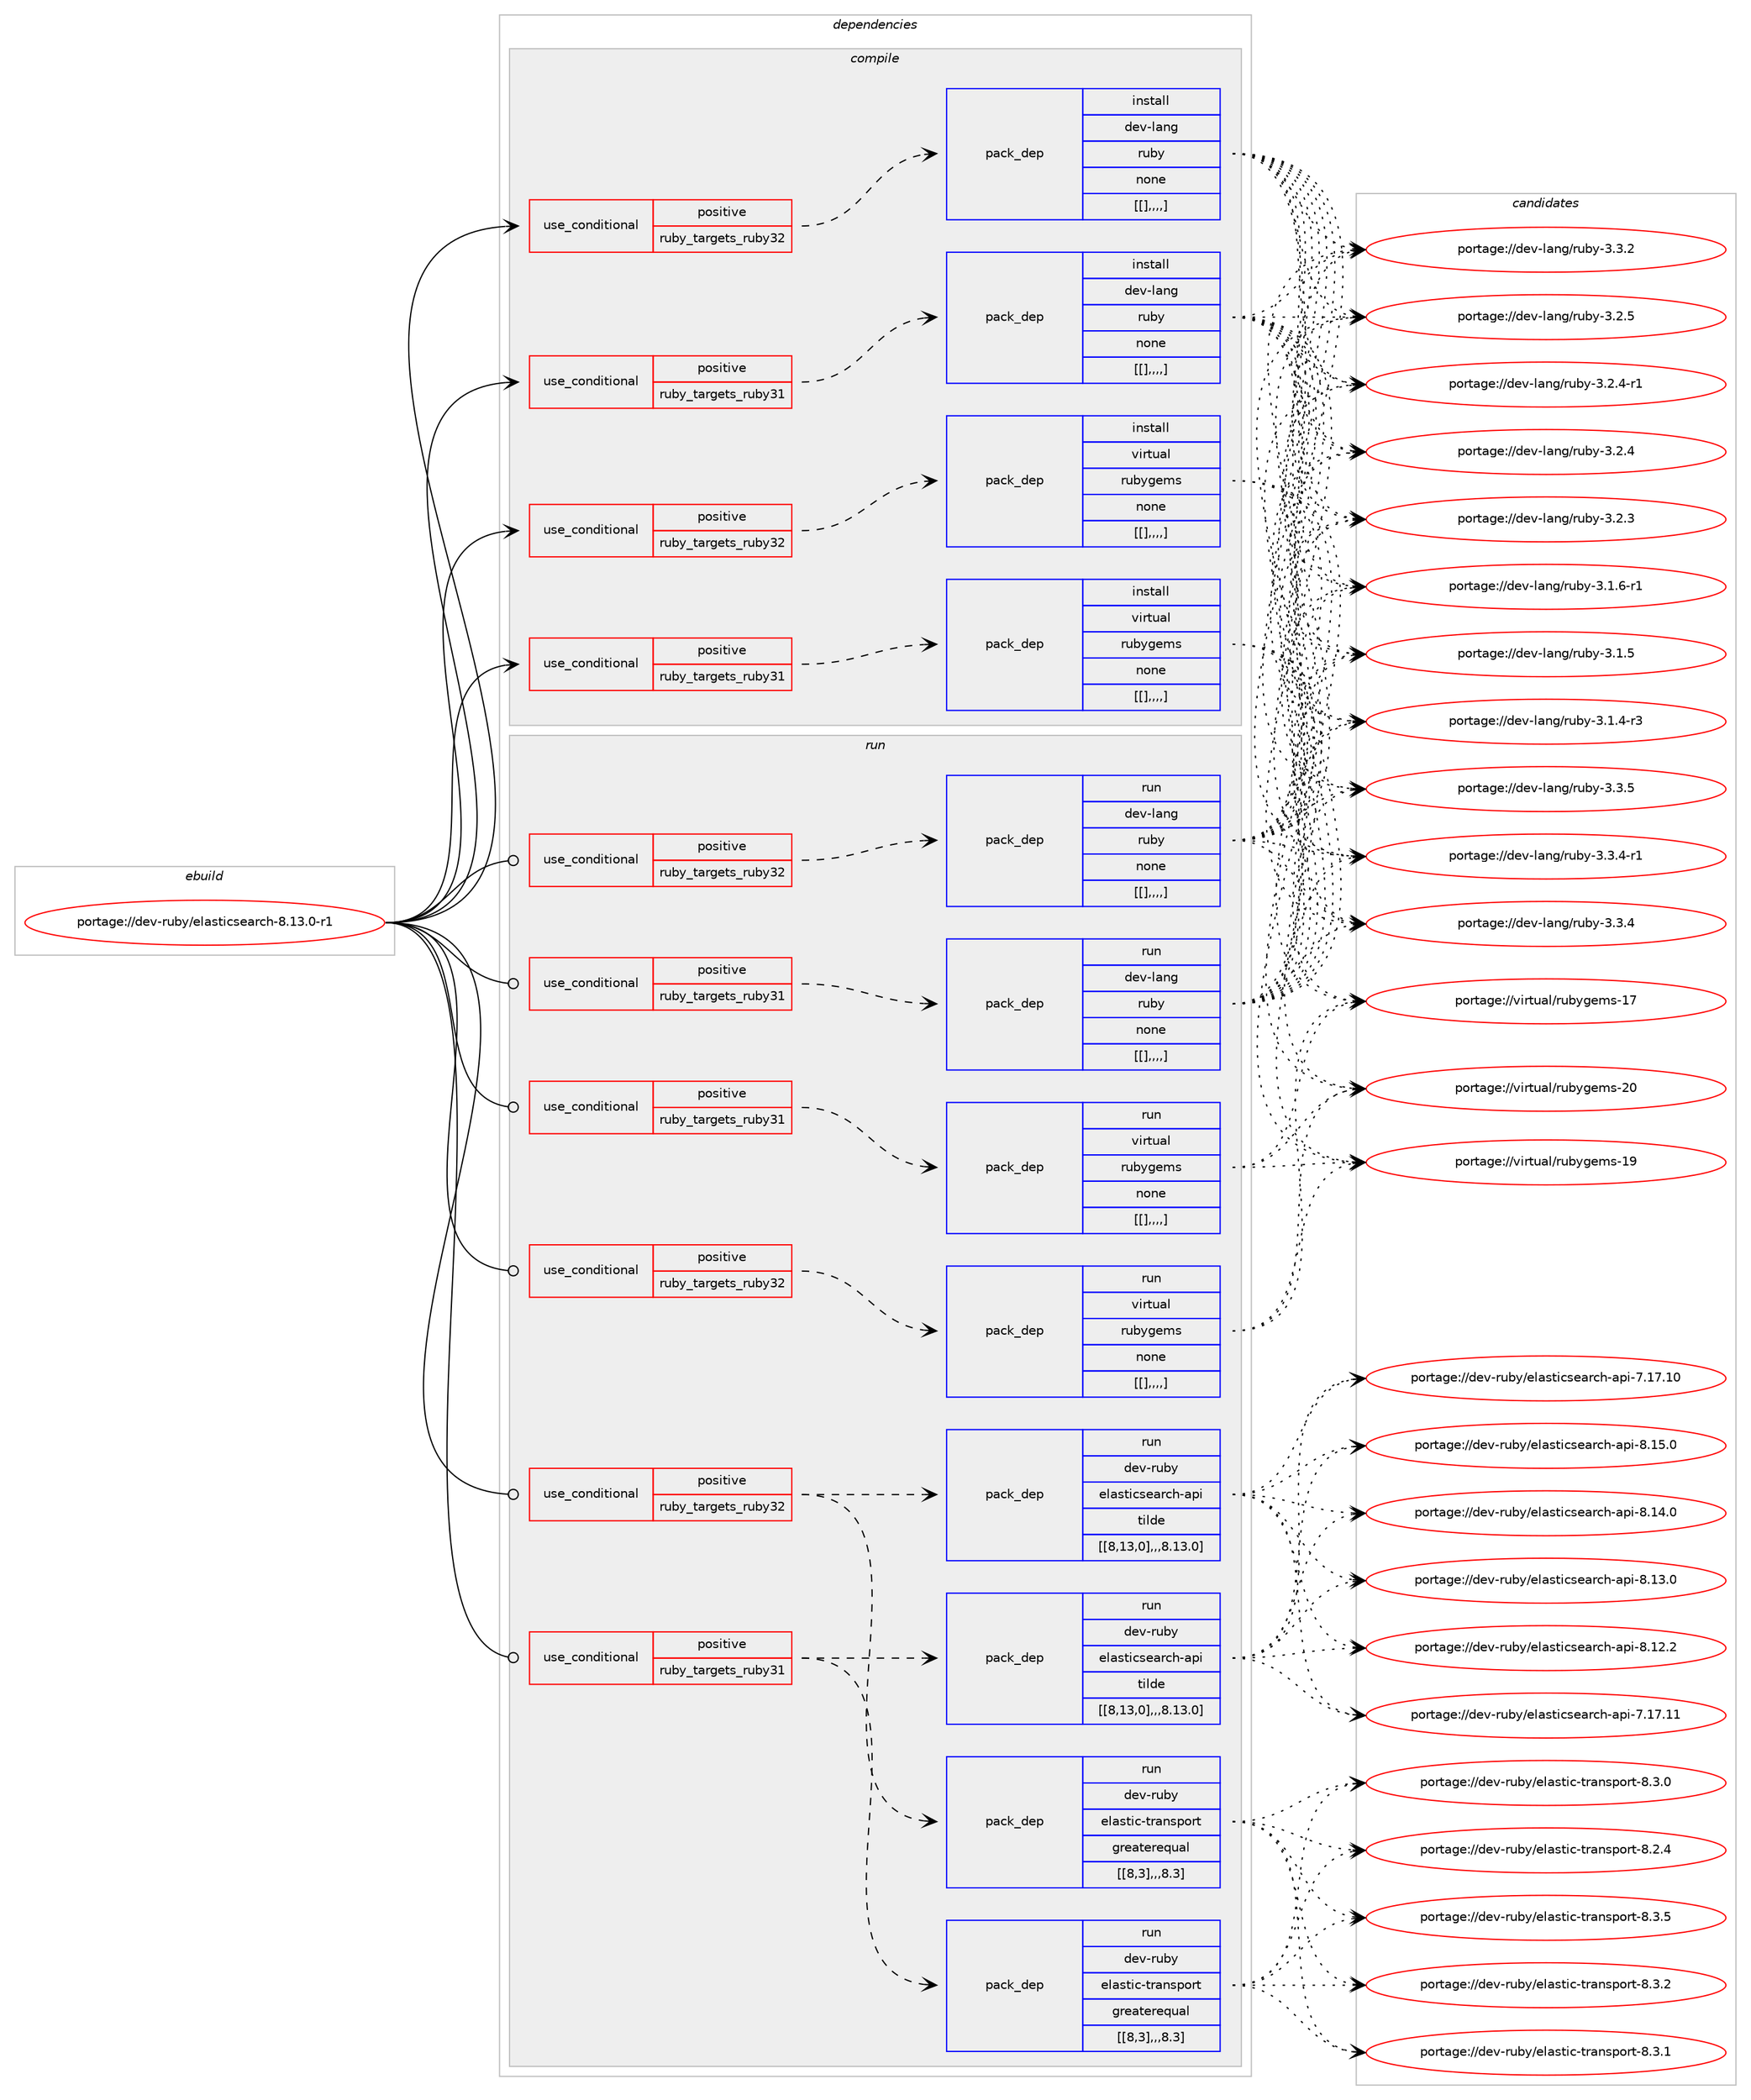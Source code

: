 digraph prolog {

# *************
# Graph options
# *************

newrank=true;
concentrate=true;
compound=true;
graph [rankdir=LR,fontname=Helvetica,fontsize=10,ranksep=1.5];#, ranksep=2.5, nodesep=0.2];
edge  [arrowhead=vee];
node  [fontname=Helvetica,fontsize=10];

# **********
# The ebuild
# **********

subgraph cluster_leftcol {
color=gray;
label=<<i>ebuild</i>>;
id [label="portage://dev-ruby/elasticsearch-8.13.0-r1", color=red, width=4, href="../dev-ruby/elasticsearch-8.13.0-r1.svg"];
}

# ****************
# The dependencies
# ****************

subgraph cluster_midcol {
color=gray;
label=<<i>dependencies</i>>;
subgraph cluster_compile {
fillcolor="#eeeeee";
style=filled;
label=<<i>compile</i>>;
subgraph cond48143 {
dependency184499 [label=<<TABLE BORDER="0" CELLBORDER="1" CELLSPACING="0" CELLPADDING="4"><TR><TD ROWSPAN="3" CELLPADDING="10">use_conditional</TD></TR><TR><TD>positive</TD></TR><TR><TD>ruby_targets_ruby31</TD></TR></TABLE>>, shape=none, color=red];
subgraph pack135054 {
dependency184500 [label=<<TABLE BORDER="0" CELLBORDER="1" CELLSPACING="0" CELLPADDING="4" WIDTH="220"><TR><TD ROWSPAN="6" CELLPADDING="30">pack_dep</TD></TR><TR><TD WIDTH="110">install</TD></TR><TR><TD>dev-lang</TD></TR><TR><TD>ruby</TD></TR><TR><TD>none</TD></TR><TR><TD>[[],,,,]</TD></TR></TABLE>>, shape=none, color=blue];
}
dependency184499:e -> dependency184500:w [weight=20,style="dashed",arrowhead="vee"];
}
id:e -> dependency184499:w [weight=20,style="solid",arrowhead="vee"];
subgraph cond48144 {
dependency184501 [label=<<TABLE BORDER="0" CELLBORDER="1" CELLSPACING="0" CELLPADDING="4"><TR><TD ROWSPAN="3" CELLPADDING="10">use_conditional</TD></TR><TR><TD>positive</TD></TR><TR><TD>ruby_targets_ruby31</TD></TR></TABLE>>, shape=none, color=red];
subgraph pack135055 {
dependency184502 [label=<<TABLE BORDER="0" CELLBORDER="1" CELLSPACING="0" CELLPADDING="4" WIDTH="220"><TR><TD ROWSPAN="6" CELLPADDING="30">pack_dep</TD></TR><TR><TD WIDTH="110">install</TD></TR><TR><TD>virtual</TD></TR><TR><TD>rubygems</TD></TR><TR><TD>none</TD></TR><TR><TD>[[],,,,]</TD></TR></TABLE>>, shape=none, color=blue];
}
dependency184501:e -> dependency184502:w [weight=20,style="dashed",arrowhead="vee"];
}
id:e -> dependency184501:w [weight=20,style="solid",arrowhead="vee"];
subgraph cond48145 {
dependency184503 [label=<<TABLE BORDER="0" CELLBORDER="1" CELLSPACING="0" CELLPADDING="4"><TR><TD ROWSPAN="3" CELLPADDING="10">use_conditional</TD></TR><TR><TD>positive</TD></TR><TR><TD>ruby_targets_ruby32</TD></TR></TABLE>>, shape=none, color=red];
subgraph pack135056 {
dependency184504 [label=<<TABLE BORDER="0" CELLBORDER="1" CELLSPACING="0" CELLPADDING="4" WIDTH="220"><TR><TD ROWSPAN="6" CELLPADDING="30">pack_dep</TD></TR><TR><TD WIDTH="110">install</TD></TR><TR><TD>dev-lang</TD></TR><TR><TD>ruby</TD></TR><TR><TD>none</TD></TR><TR><TD>[[],,,,]</TD></TR></TABLE>>, shape=none, color=blue];
}
dependency184503:e -> dependency184504:w [weight=20,style="dashed",arrowhead="vee"];
}
id:e -> dependency184503:w [weight=20,style="solid",arrowhead="vee"];
subgraph cond48146 {
dependency184505 [label=<<TABLE BORDER="0" CELLBORDER="1" CELLSPACING="0" CELLPADDING="4"><TR><TD ROWSPAN="3" CELLPADDING="10">use_conditional</TD></TR><TR><TD>positive</TD></TR><TR><TD>ruby_targets_ruby32</TD></TR></TABLE>>, shape=none, color=red];
subgraph pack135057 {
dependency184506 [label=<<TABLE BORDER="0" CELLBORDER="1" CELLSPACING="0" CELLPADDING="4" WIDTH="220"><TR><TD ROWSPAN="6" CELLPADDING="30">pack_dep</TD></TR><TR><TD WIDTH="110">install</TD></TR><TR><TD>virtual</TD></TR><TR><TD>rubygems</TD></TR><TR><TD>none</TD></TR><TR><TD>[[],,,,]</TD></TR></TABLE>>, shape=none, color=blue];
}
dependency184505:e -> dependency184506:w [weight=20,style="dashed",arrowhead="vee"];
}
id:e -> dependency184505:w [weight=20,style="solid",arrowhead="vee"];
}
subgraph cluster_compileandrun {
fillcolor="#eeeeee";
style=filled;
label=<<i>compile and run</i>>;
}
subgraph cluster_run {
fillcolor="#eeeeee";
style=filled;
label=<<i>run</i>>;
subgraph cond48147 {
dependency184507 [label=<<TABLE BORDER="0" CELLBORDER="1" CELLSPACING="0" CELLPADDING="4"><TR><TD ROWSPAN="3" CELLPADDING="10">use_conditional</TD></TR><TR><TD>positive</TD></TR><TR><TD>ruby_targets_ruby31</TD></TR></TABLE>>, shape=none, color=red];
subgraph pack135058 {
dependency184508 [label=<<TABLE BORDER="0" CELLBORDER="1" CELLSPACING="0" CELLPADDING="4" WIDTH="220"><TR><TD ROWSPAN="6" CELLPADDING="30">pack_dep</TD></TR><TR><TD WIDTH="110">run</TD></TR><TR><TD>dev-lang</TD></TR><TR><TD>ruby</TD></TR><TR><TD>none</TD></TR><TR><TD>[[],,,,]</TD></TR></TABLE>>, shape=none, color=blue];
}
dependency184507:e -> dependency184508:w [weight=20,style="dashed",arrowhead="vee"];
}
id:e -> dependency184507:w [weight=20,style="solid",arrowhead="odot"];
subgraph cond48148 {
dependency184509 [label=<<TABLE BORDER="0" CELLBORDER="1" CELLSPACING="0" CELLPADDING="4"><TR><TD ROWSPAN="3" CELLPADDING="10">use_conditional</TD></TR><TR><TD>positive</TD></TR><TR><TD>ruby_targets_ruby31</TD></TR></TABLE>>, shape=none, color=red];
subgraph pack135059 {
dependency184510 [label=<<TABLE BORDER="0" CELLBORDER="1" CELLSPACING="0" CELLPADDING="4" WIDTH="220"><TR><TD ROWSPAN="6" CELLPADDING="30">pack_dep</TD></TR><TR><TD WIDTH="110">run</TD></TR><TR><TD>dev-ruby</TD></TR><TR><TD>elasticsearch-api</TD></TR><TR><TD>tilde</TD></TR><TR><TD>[[8,13,0],,,8.13.0]</TD></TR></TABLE>>, shape=none, color=blue];
}
dependency184509:e -> dependency184510:w [weight=20,style="dashed",arrowhead="vee"];
subgraph pack135060 {
dependency184511 [label=<<TABLE BORDER="0" CELLBORDER="1" CELLSPACING="0" CELLPADDING="4" WIDTH="220"><TR><TD ROWSPAN="6" CELLPADDING="30">pack_dep</TD></TR><TR><TD WIDTH="110">run</TD></TR><TR><TD>dev-ruby</TD></TR><TR><TD>elastic-transport</TD></TR><TR><TD>greaterequal</TD></TR><TR><TD>[[8,3],,,8.3]</TD></TR></TABLE>>, shape=none, color=blue];
}
dependency184509:e -> dependency184511:w [weight=20,style="dashed",arrowhead="vee"];
}
id:e -> dependency184509:w [weight=20,style="solid",arrowhead="odot"];
subgraph cond48149 {
dependency184512 [label=<<TABLE BORDER="0" CELLBORDER="1" CELLSPACING="0" CELLPADDING="4"><TR><TD ROWSPAN="3" CELLPADDING="10">use_conditional</TD></TR><TR><TD>positive</TD></TR><TR><TD>ruby_targets_ruby31</TD></TR></TABLE>>, shape=none, color=red];
subgraph pack135061 {
dependency184513 [label=<<TABLE BORDER="0" CELLBORDER="1" CELLSPACING="0" CELLPADDING="4" WIDTH="220"><TR><TD ROWSPAN="6" CELLPADDING="30">pack_dep</TD></TR><TR><TD WIDTH="110">run</TD></TR><TR><TD>virtual</TD></TR><TR><TD>rubygems</TD></TR><TR><TD>none</TD></TR><TR><TD>[[],,,,]</TD></TR></TABLE>>, shape=none, color=blue];
}
dependency184512:e -> dependency184513:w [weight=20,style="dashed",arrowhead="vee"];
}
id:e -> dependency184512:w [weight=20,style="solid",arrowhead="odot"];
subgraph cond48150 {
dependency184514 [label=<<TABLE BORDER="0" CELLBORDER="1" CELLSPACING="0" CELLPADDING="4"><TR><TD ROWSPAN="3" CELLPADDING="10">use_conditional</TD></TR><TR><TD>positive</TD></TR><TR><TD>ruby_targets_ruby32</TD></TR></TABLE>>, shape=none, color=red];
subgraph pack135062 {
dependency184515 [label=<<TABLE BORDER="0" CELLBORDER="1" CELLSPACING="0" CELLPADDING="4" WIDTH="220"><TR><TD ROWSPAN="6" CELLPADDING="30">pack_dep</TD></TR><TR><TD WIDTH="110">run</TD></TR><TR><TD>dev-lang</TD></TR><TR><TD>ruby</TD></TR><TR><TD>none</TD></TR><TR><TD>[[],,,,]</TD></TR></TABLE>>, shape=none, color=blue];
}
dependency184514:e -> dependency184515:w [weight=20,style="dashed",arrowhead="vee"];
}
id:e -> dependency184514:w [weight=20,style="solid",arrowhead="odot"];
subgraph cond48151 {
dependency184516 [label=<<TABLE BORDER="0" CELLBORDER="1" CELLSPACING="0" CELLPADDING="4"><TR><TD ROWSPAN="3" CELLPADDING="10">use_conditional</TD></TR><TR><TD>positive</TD></TR><TR><TD>ruby_targets_ruby32</TD></TR></TABLE>>, shape=none, color=red];
subgraph pack135063 {
dependency184517 [label=<<TABLE BORDER="0" CELLBORDER="1" CELLSPACING="0" CELLPADDING="4" WIDTH="220"><TR><TD ROWSPAN="6" CELLPADDING="30">pack_dep</TD></TR><TR><TD WIDTH="110">run</TD></TR><TR><TD>dev-ruby</TD></TR><TR><TD>elasticsearch-api</TD></TR><TR><TD>tilde</TD></TR><TR><TD>[[8,13,0],,,8.13.0]</TD></TR></TABLE>>, shape=none, color=blue];
}
dependency184516:e -> dependency184517:w [weight=20,style="dashed",arrowhead="vee"];
subgraph pack135064 {
dependency184518 [label=<<TABLE BORDER="0" CELLBORDER="1" CELLSPACING="0" CELLPADDING="4" WIDTH="220"><TR><TD ROWSPAN="6" CELLPADDING="30">pack_dep</TD></TR><TR><TD WIDTH="110">run</TD></TR><TR><TD>dev-ruby</TD></TR><TR><TD>elastic-transport</TD></TR><TR><TD>greaterequal</TD></TR><TR><TD>[[8,3],,,8.3]</TD></TR></TABLE>>, shape=none, color=blue];
}
dependency184516:e -> dependency184518:w [weight=20,style="dashed",arrowhead="vee"];
}
id:e -> dependency184516:w [weight=20,style="solid",arrowhead="odot"];
subgraph cond48152 {
dependency184519 [label=<<TABLE BORDER="0" CELLBORDER="1" CELLSPACING="0" CELLPADDING="4"><TR><TD ROWSPAN="3" CELLPADDING="10">use_conditional</TD></TR><TR><TD>positive</TD></TR><TR><TD>ruby_targets_ruby32</TD></TR></TABLE>>, shape=none, color=red];
subgraph pack135065 {
dependency184520 [label=<<TABLE BORDER="0" CELLBORDER="1" CELLSPACING="0" CELLPADDING="4" WIDTH="220"><TR><TD ROWSPAN="6" CELLPADDING="30">pack_dep</TD></TR><TR><TD WIDTH="110">run</TD></TR><TR><TD>virtual</TD></TR><TR><TD>rubygems</TD></TR><TR><TD>none</TD></TR><TR><TD>[[],,,,]</TD></TR></TABLE>>, shape=none, color=blue];
}
dependency184519:e -> dependency184520:w [weight=20,style="dashed",arrowhead="vee"];
}
id:e -> dependency184519:w [weight=20,style="solid",arrowhead="odot"];
}
}

# **************
# The candidates
# **************

subgraph cluster_choices {
rank=same;
color=gray;
label=<<i>candidates</i>>;

subgraph choice135054 {
color=black;
nodesep=1;
choice10010111845108971101034711411798121455146514653 [label="portage://dev-lang/ruby-3.3.5", color=red, width=4,href="../dev-lang/ruby-3.3.5.svg"];
choice100101118451089711010347114117981214551465146524511449 [label="portage://dev-lang/ruby-3.3.4-r1", color=red, width=4,href="../dev-lang/ruby-3.3.4-r1.svg"];
choice10010111845108971101034711411798121455146514652 [label="portage://dev-lang/ruby-3.3.4", color=red, width=4,href="../dev-lang/ruby-3.3.4.svg"];
choice10010111845108971101034711411798121455146514650 [label="portage://dev-lang/ruby-3.3.2", color=red, width=4,href="../dev-lang/ruby-3.3.2.svg"];
choice10010111845108971101034711411798121455146504653 [label="portage://dev-lang/ruby-3.2.5", color=red, width=4,href="../dev-lang/ruby-3.2.5.svg"];
choice100101118451089711010347114117981214551465046524511449 [label="portage://dev-lang/ruby-3.2.4-r1", color=red, width=4,href="../dev-lang/ruby-3.2.4-r1.svg"];
choice10010111845108971101034711411798121455146504652 [label="portage://dev-lang/ruby-3.2.4", color=red, width=4,href="../dev-lang/ruby-3.2.4.svg"];
choice10010111845108971101034711411798121455146504651 [label="portage://dev-lang/ruby-3.2.3", color=red, width=4,href="../dev-lang/ruby-3.2.3.svg"];
choice100101118451089711010347114117981214551464946544511449 [label="portage://dev-lang/ruby-3.1.6-r1", color=red, width=4,href="../dev-lang/ruby-3.1.6-r1.svg"];
choice10010111845108971101034711411798121455146494653 [label="portage://dev-lang/ruby-3.1.5", color=red, width=4,href="../dev-lang/ruby-3.1.5.svg"];
choice100101118451089711010347114117981214551464946524511451 [label="portage://dev-lang/ruby-3.1.4-r3", color=red, width=4,href="../dev-lang/ruby-3.1.4-r3.svg"];
dependency184500:e -> choice10010111845108971101034711411798121455146514653:w [style=dotted,weight="100"];
dependency184500:e -> choice100101118451089711010347114117981214551465146524511449:w [style=dotted,weight="100"];
dependency184500:e -> choice10010111845108971101034711411798121455146514652:w [style=dotted,weight="100"];
dependency184500:e -> choice10010111845108971101034711411798121455146514650:w [style=dotted,weight="100"];
dependency184500:e -> choice10010111845108971101034711411798121455146504653:w [style=dotted,weight="100"];
dependency184500:e -> choice100101118451089711010347114117981214551465046524511449:w [style=dotted,weight="100"];
dependency184500:e -> choice10010111845108971101034711411798121455146504652:w [style=dotted,weight="100"];
dependency184500:e -> choice10010111845108971101034711411798121455146504651:w [style=dotted,weight="100"];
dependency184500:e -> choice100101118451089711010347114117981214551464946544511449:w [style=dotted,weight="100"];
dependency184500:e -> choice10010111845108971101034711411798121455146494653:w [style=dotted,weight="100"];
dependency184500:e -> choice100101118451089711010347114117981214551464946524511451:w [style=dotted,weight="100"];
}
subgraph choice135055 {
color=black;
nodesep=1;
choice118105114116117971084711411798121103101109115455048 [label="portage://virtual/rubygems-20", color=red, width=4,href="../virtual/rubygems-20.svg"];
choice118105114116117971084711411798121103101109115454957 [label="portage://virtual/rubygems-19", color=red, width=4,href="../virtual/rubygems-19.svg"];
choice118105114116117971084711411798121103101109115454955 [label="portage://virtual/rubygems-17", color=red, width=4,href="../virtual/rubygems-17.svg"];
dependency184502:e -> choice118105114116117971084711411798121103101109115455048:w [style=dotted,weight="100"];
dependency184502:e -> choice118105114116117971084711411798121103101109115454957:w [style=dotted,weight="100"];
dependency184502:e -> choice118105114116117971084711411798121103101109115454955:w [style=dotted,weight="100"];
}
subgraph choice135056 {
color=black;
nodesep=1;
choice10010111845108971101034711411798121455146514653 [label="portage://dev-lang/ruby-3.3.5", color=red, width=4,href="../dev-lang/ruby-3.3.5.svg"];
choice100101118451089711010347114117981214551465146524511449 [label="portage://dev-lang/ruby-3.3.4-r1", color=red, width=4,href="../dev-lang/ruby-3.3.4-r1.svg"];
choice10010111845108971101034711411798121455146514652 [label="portage://dev-lang/ruby-3.3.4", color=red, width=4,href="../dev-lang/ruby-3.3.4.svg"];
choice10010111845108971101034711411798121455146514650 [label="portage://dev-lang/ruby-3.3.2", color=red, width=4,href="../dev-lang/ruby-3.3.2.svg"];
choice10010111845108971101034711411798121455146504653 [label="portage://dev-lang/ruby-3.2.5", color=red, width=4,href="../dev-lang/ruby-3.2.5.svg"];
choice100101118451089711010347114117981214551465046524511449 [label="portage://dev-lang/ruby-3.2.4-r1", color=red, width=4,href="../dev-lang/ruby-3.2.4-r1.svg"];
choice10010111845108971101034711411798121455146504652 [label="portage://dev-lang/ruby-3.2.4", color=red, width=4,href="../dev-lang/ruby-3.2.4.svg"];
choice10010111845108971101034711411798121455146504651 [label="portage://dev-lang/ruby-3.2.3", color=red, width=4,href="../dev-lang/ruby-3.2.3.svg"];
choice100101118451089711010347114117981214551464946544511449 [label="portage://dev-lang/ruby-3.1.6-r1", color=red, width=4,href="../dev-lang/ruby-3.1.6-r1.svg"];
choice10010111845108971101034711411798121455146494653 [label="portage://dev-lang/ruby-3.1.5", color=red, width=4,href="../dev-lang/ruby-3.1.5.svg"];
choice100101118451089711010347114117981214551464946524511451 [label="portage://dev-lang/ruby-3.1.4-r3", color=red, width=4,href="../dev-lang/ruby-3.1.4-r3.svg"];
dependency184504:e -> choice10010111845108971101034711411798121455146514653:w [style=dotted,weight="100"];
dependency184504:e -> choice100101118451089711010347114117981214551465146524511449:w [style=dotted,weight="100"];
dependency184504:e -> choice10010111845108971101034711411798121455146514652:w [style=dotted,weight="100"];
dependency184504:e -> choice10010111845108971101034711411798121455146514650:w [style=dotted,weight="100"];
dependency184504:e -> choice10010111845108971101034711411798121455146504653:w [style=dotted,weight="100"];
dependency184504:e -> choice100101118451089711010347114117981214551465046524511449:w [style=dotted,weight="100"];
dependency184504:e -> choice10010111845108971101034711411798121455146504652:w [style=dotted,weight="100"];
dependency184504:e -> choice10010111845108971101034711411798121455146504651:w [style=dotted,weight="100"];
dependency184504:e -> choice100101118451089711010347114117981214551464946544511449:w [style=dotted,weight="100"];
dependency184504:e -> choice10010111845108971101034711411798121455146494653:w [style=dotted,weight="100"];
dependency184504:e -> choice100101118451089711010347114117981214551464946524511451:w [style=dotted,weight="100"];
}
subgraph choice135057 {
color=black;
nodesep=1;
choice118105114116117971084711411798121103101109115455048 [label="portage://virtual/rubygems-20", color=red, width=4,href="../virtual/rubygems-20.svg"];
choice118105114116117971084711411798121103101109115454957 [label="portage://virtual/rubygems-19", color=red, width=4,href="../virtual/rubygems-19.svg"];
choice118105114116117971084711411798121103101109115454955 [label="portage://virtual/rubygems-17", color=red, width=4,href="../virtual/rubygems-17.svg"];
dependency184506:e -> choice118105114116117971084711411798121103101109115455048:w [style=dotted,weight="100"];
dependency184506:e -> choice118105114116117971084711411798121103101109115454957:w [style=dotted,weight="100"];
dependency184506:e -> choice118105114116117971084711411798121103101109115454955:w [style=dotted,weight="100"];
}
subgraph choice135058 {
color=black;
nodesep=1;
choice10010111845108971101034711411798121455146514653 [label="portage://dev-lang/ruby-3.3.5", color=red, width=4,href="../dev-lang/ruby-3.3.5.svg"];
choice100101118451089711010347114117981214551465146524511449 [label="portage://dev-lang/ruby-3.3.4-r1", color=red, width=4,href="../dev-lang/ruby-3.3.4-r1.svg"];
choice10010111845108971101034711411798121455146514652 [label="portage://dev-lang/ruby-3.3.4", color=red, width=4,href="../dev-lang/ruby-3.3.4.svg"];
choice10010111845108971101034711411798121455146514650 [label="portage://dev-lang/ruby-3.3.2", color=red, width=4,href="../dev-lang/ruby-3.3.2.svg"];
choice10010111845108971101034711411798121455146504653 [label="portage://dev-lang/ruby-3.2.5", color=red, width=4,href="../dev-lang/ruby-3.2.5.svg"];
choice100101118451089711010347114117981214551465046524511449 [label="portage://dev-lang/ruby-3.2.4-r1", color=red, width=4,href="../dev-lang/ruby-3.2.4-r1.svg"];
choice10010111845108971101034711411798121455146504652 [label="portage://dev-lang/ruby-3.2.4", color=red, width=4,href="../dev-lang/ruby-3.2.4.svg"];
choice10010111845108971101034711411798121455146504651 [label="portage://dev-lang/ruby-3.2.3", color=red, width=4,href="../dev-lang/ruby-3.2.3.svg"];
choice100101118451089711010347114117981214551464946544511449 [label="portage://dev-lang/ruby-3.1.6-r1", color=red, width=4,href="../dev-lang/ruby-3.1.6-r1.svg"];
choice10010111845108971101034711411798121455146494653 [label="portage://dev-lang/ruby-3.1.5", color=red, width=4,href="../dev-lang/ruby-3.1.5.svg"];
choice100101118451089711010347114117981214551464946524511451 [label="portage://dev-lang/ruby-3.1.4-r3", color=red, width=4,href="../dev-lang/ruby-3.1.4-r3.svg"];
dependency184508:e -> choice10010111845108971101034711411798121455146514653:w [style=dotted,weight="100"];
dependency184508:e -> choice100101118451089711010347114117981214551465146524511449:w [style=dotted,weight="100"];
dependency184508:e -> choice10010111845108971101034711411798121455146514652:w [style=dotted,weight="100"];
dependency184508:e -> choice10010111845108971101034711411798121455146514650:w [style=dotted,weight="100"];
dependency184508:e -> choice10010111845108971101034711411798121455146504653:w [style=dotted,weight="100"];
dependency184508:e -> choice100101118451089711010347114117981214551465046524511449:w [style=dotted,weight="100"];
dependency184508:e -> choice10010111845108971101034711411798121455146504652:w [style=dotted,weight="100"];
dependency184508:e -> choice10010111845108971101034711411798121455146504651:w [style=dotted,weight="100"];
dependency184508:e -> choice100101118451089711010347114117981214551464946544511449:w [style=dotted,weight="100"];
dependency184508:e -> choice10010111845108971101034711411798121455146494653:w [style=dotted,weight="100"];
dependency184508:e -> choice100101118451089711010347114117981214551464946524511451:w [style=dotted,weight="100"];
}
subgraph choice135059 {
color=black;
nodesep=1;
choice10010111845114117981214710110897115116105991151019711499104459711210545564649534648 [label="portage://dev-ruby/elasticsearch-api-8.15.0", color=red, width=4,href="../dev-ruby/elasticsearch-api-8.15.0.svg"];
choice10010111845114117981214710110897115116105991151019711499104459711210545564649524648 [label="portage://dev-ruby/elasticsearch-api-8.14.0", color=red, width=4,href="../dev-ruby/elasticsearch-api-8.14.0.svg"];
choice10010111845114117981214710110897115116105991151019711499104459711210545564649514648 [label="portage://dev-ruby/elasticsearch-api-8.13.0", color=red, width=4,href="../dev-ruby/elasticsearch-api-8.13.0.svg"];
choice10010111845114117981214710110897115116105991151019711499104459711210545564649504650 [label="portage://dev-ruby/elasticsearch-api-8.12.2", color=red, width=4,href="../dev-ruby/elasticsearch-api-8.12.2.svg"];
choice1001011184511411798121471011089711511610599115101971149910445971121054555464955464949 [label="portage://dev-ruby/elasticsearch-api-7.17.11", color=red, width=4,href="../dev-ruby/elasticsearch-api-7.17.11.svg"];
choice1001011184511411798121471011089711511610599115101971149910445971121054555464955464948 [label="portage://dev-ruby/elasticsearch-api-7.17.10", color=red, width=4,href="../dev-ruby/elasticsearch-api-7.17.10.svg"];
dependency184510:e -> choice10010111845114117981214710110897115116105991151019711499104459711210545564649534648:w [style=dotted,weight="100"];
dependency184510:e -> choice10010111845114117981214710110897115116105991151019711499104459711210545564649524648:w [style=dotted,weight="100"];
dependency184510:e -> choice10010111845114117981214710110897115116105991151019711499104459711210545564649514648:w [style=dotted,weight="100"];
dependency184510:e -> choice10010111845114117981214710110897115116105991151019711499104459711210545564649504650:w [style=dotted,weight="100"];
dependency184510:e -> choice1001011184511411798121471011089711511610599115101971149910445971121054555464955464949:w [style=dotted,weight="100"];
dependency184510:e -> choice1001011184511411798121471011089711511610599115101971149910445971121054555464955464948:w [style=dotted,weight="100"];
}
subgraph choice135060 {
color=black;
nodesep=1;
choice10010111845114117981214710110897115116105994511611497110115112111114116455646514653 [label="portage://dev-ruby/elastic-transport-8.3.5", color=red, width=4,href="../dev-ruby/elastic-transport-8.3.5.svg"];
choice10010111845114117981214710110897115116105994511611497110115112111114116455646514650 [label="portage://dev-ruby/elastic-transport-8.3.2", color=red, width=4,href="../dev-ruby/elastic-transport-8.3.2.svg"];
choice10010111845114117981214710110897115116105994511611497110115112111114116455646514649 [label="portage://dev-ruby/elastic-transport-8.3.1", color=red, width=4,href="../dev-ruby/elastic-transport-8.3.1.svg"];
choice10010111845114117981214710110897115116105994511611497110115112111114116455646514648 [label="portage://dev-ruby/elastic-transport-8.3.0", color=red, width=4,href="../dev-ruby/elastic-transport-8.3.0.svg"];
choice10010111845114117981214710110897115116105994511611497110115112111114116455646504652 [label="portage://dev-ruby/elastic-transport-8.2.4", color=red, width=4,href="../dev-ruby/elastic-transport-8.2.4.svg"];
dependency184511:e -> choice10010111845114117981214710110897115116105994511611497110115112111114116455646514653:w [style=dotted,weight="100"];
dependency184511:e -> choice10010111845114117981214710110897115116105994511611497110115112111114116455646514650:w [style=dotted,weight="100"];
dependency184511:e -> choice10010111845114117981214710110897115116105994511611497110115112111114116455646514649:w [style=dotted,weight="100"];
dependency184511:e -> choice10010111845114117981214710110897115116105994511611497110115112111114116455646514648:w [style=dotted,weight="100"];
dependency184511:e -> choice10010111845114117981214710110897115116105994511611497110115112111114116455646504652:w [style=dotted,weight="100"];
}
subgraph choice135061 {
color=black;
nodesep=1;
choice118105114116117971084711411798121103101109115455048 [label="portage://virtual/rubygems-20", color=red, width=4,href="../virtual/rubygems-20.svg"];
choice118105114116117971084711411798121103101109115454957 [label="portage://virtual/rubygems-19", color=red, width=4,href="../virtual/rubygems-19.svg"];
choice118105114116117971084711411798121103101109115454955 [label="portage://virtual/rubygems-17", color=red, width=4,href="../virtual/rubygems-17.svg"];
dependency184513:e -> choice118105114116117971084711411798121103101109115455048:w [style=dotted,weight="100"];
dependency184513:e -> choice118105114116117971084711411798121103101109115454957:w [style=dotted,weight="100"];
dependency184513:e -> choice118105114116117971084711411798121103101109115454955:w [style=dotted,weight="100"];
}
subgraph choice135062 {
color=black;
nodesep=1;
choice10010111845108971101034711411798121455146514653 [label="portage://dev-lang/ruby-3.3.5", color=red, width=4,href="../dev-lang/ruby-3.3.5.svg"];
choice100101118451089711010347114117981214551465146524511449 [label="portage://dev-lang/ruby-3.3.4-r1", color=red, width=4,href="../dev-lang/ruby-3.3.4-r1.svg"];
choice10010111845108971101034711411798121455146514652 [label="portage://dev-lang/ruby-3.3.4", color=red, width=4,href="../dev-lang/ruby-3.3.4.svg"];
choice10010111845108971101034711411798121455146514650 [label="portage://dev-lang/ruby-3.3.2", color=red, width=4,href="../dev-lang/ruby-3.3.2.svg"];
choice10010111845108971101034711411798121455146504653 [label="portage://dev-lang/ruby-3.2.5", color=red, width=4,href="../dev-lang/ruby-3.2.5.svg"];
choice100101118451089711010347114117981214551465046524511449 [label="portage://dev-lang/ruby-3.2.4-r1", color=red, width=4,href="../dev-lang/ruby-3.2.4-r1.svg"];
choice10010111845108971101034711411798121455146504652 [label="portage://dev-lang/ruby-3.2.4", color=red, width=4,href="../dev-lang/ruby-3.2.4.svg"];
choice10010111845108971101034711411798121455146504651 [label="portage://dev-lang/ruby-3.2.3", color=red, width=4,href="../dev-lang/ruby-3.2.3.svg"];
choice100101118451089711010347114117981214551464946544511449 [label="portage://dev-lang/ruby-3.1.6-r1", color=red, width=4,href="../dev-lang/ruby-3.1.6-r1.svg"];
choice10010111845108971101034711411798121455146494653 [label="portage://dev-lang/ruby-3.1.5", color=red, width=4,href="../dev-lang/ruby-3.1.5.svg"];
choice100101118451089711010347114117981214551464946524511451 [label="portage://dev-lang/ruby-3.1.4-r3", color=red, width=4,href="../dev-lang/ruby-3.1.4-r3.svg"];
dependency184515:e -> choice10010111845108971101034711411798121455146514653:w [style=dotted,weight="100"];
dependency184515:e -> choice100101118451089711010347114117981214551465146524511449:w [style=dotted,weight="100"];
dependency184515:e -> choice10010111845108971101034711411798121455146514652:w [style=dotted,weight="100"];
dependency184515:e -> choice10010111845108971101034711411798121455146514650:w [style=dotted,weight="100"];
dependency184515:e -> choice10010111845108971101034711411798121455146504653:w [style=dotted,weight="100"];
dependency184515:e -> choice100101118451089711010347114117981214551465046524511449:w [style=dotted,weight="100"];
dependency184515:e -> choice10010111845108971101034711411798121455146504652:w [style=dotted,weight="100"];
dependency184515:e -> choice10010111845108971101034711411798121455146504651:w [style=dotted,weight="100"];
dependency184515:e -> choice100101118451089711010347114117981214551464946544511449:w [style=dotted,weight="100"];
dependency184515:e -> choice10010111845108971101034711411798121455146494653:w [style=dotted,weight="100"];
dependency184515:e -> choice100101118451089711010347114117981214551464946524511451:w [style=dotted,weight="100"];
}
subgraph choice135063 {
color=black;
nodesep=1;
choice10010111845114117981214710110897115116105991151019711499104459711210545564649534648 [label="portage://dev-ruby/elasticsearch-api-8.15.0", color=red, width=4,href="../dev-ruby/elasticsearch-api-8.15.0.svg"];
choice10010111845114117981214710110897115116105991151019711499104459711210545564649524648 [label="portage://dev-ruby/elasticsearch-api-8.14.0", color=red, width=4,href="../dev-ruby/elasticsearch-api-8.14.0.svg"];
choice10010111845114117981214710110897115116105991151019711499104459711210545564649514648 [label="portage://dev-ruby/elasticsearch-api-8.13.0", color=red, width=4,href="../dev-ruby/elasticsearch-api-8.13.0.svg"];
choice10010111845114117981214710110897115116105991151019711499104459711210545564649504650 [label="portage://dev-ruby/elasticsearch-api-8.12.2", color=red, width=4,href="../dev-ruby/elasticsearch-api-8.12.2.svg"];
choice1001011184511411798121471011089711511610599115101971149910445971121054555464955464949 [label="portage://dev-ruby/elasticsearch-api-7.17.11", color=red, width=4,href="../dev-ruby/elasticsearch-api-7.17.11.svg"];
choice1001011184511411798121471011089711511610599115101971149910445971121054555464955464948 [label="portage://dev-ruby/elasticsearch-api-7.17.10", color=red, width=4,href="../dev-ruby/elasticsearch-api-7.17.10.svg"];
dependency184517:e -> choice10010111845114117981214710110897115116105991151019711499104459711210545564649534648:w [style=dotted,weight="100"];
dependency184517:e -> choice10010111845114117981214710110897115116105991151019711499104459711210545564649524648:w [style=dotted,weight="100"];
dependency184517:e -> choice10010111845114117981214710110897115116105991151019711499104459711210545564649514648:w [style=dotted,weight="100"];
dependency184517:e -> choice10010111845114117981214710110897115116105991151019711499104459711210545564649504650:w [style=dotted,weight="100"];
dependency184517:e -> choice1001011184511411798121471011089711511610599115101971149910445971121054555464955464949:w [style=dotted,weight="100"];
dependency184517:e -> choice1001011184511411798121471011089711511610599115101971149910445971121054555464955464948:w [style=dotted,weight="100"];
}
subgraph choice135064 {
color=black;
nodesep=1;
choice10010111845114117981214710110897115116105994511611497110115112111114116455646514653 [label="portage://dev-ruby/elastic-transport-8.3.5", color=red, width=4,href="../dev-ruby/elastic-transport-8.3.5.svg"];
choice10010111845114117981214710110897115116105994511611497110115112111114116455646514650 [label="portage://dev-ruby/elastic-transport-8.3.2", color=red, width=4,href="../dev-ruby/elastic-transport-8.3.2.svg"];
choice10010111845114117981214710110897115116105994511611497110115112111114116455646514649 [label="portage://dev-ruby/elastic-transport-8.3.1", color=red, width=4,href="../dev-ruby/elastic-transport-8.3.1.svg"];
choice10010111845114117981214710110897115116105994511611497110115112111114116455646514648 [label="portage://dev-ruby/elastic-transport-8.3.0", color=red, width=4,href="../dev-ruby/elastic-transport-8.3.0.svg"];
choice10010111845114117981214710110897115116105994511611497110115112111114116455646504652 [label="portage://dev-ruby/elastic-transport-8.2.4", color=red, width=4,href="../dev-ruby/elastic-transport-8.2.4.svg"];
dependency184518:e -> choice10010111845114117981214710110897115116105994511611497110115112111114116455646514653:w [style=dotted,weight="100"];
dependency184518:e -> choice10010111845114117981214710110897115116105994511611497110115112111114116455646514650:w [style=dotted,weight="100"];
dependency184518:e -> choice10010111845114117981214710110897115116105994511611497110115112111114116455646514649:w [style=dotted,weight="100"];
dependency184518:e -> choice10010111845114117981214710110897115116105994511611497110115112111114116455646514648:w [style=dotted,weight="100"];
dependency184518:e -> choice10010111845114117981214710110897115116105994511611497110115112111114116455646504652:w [style=dotted,weight="100"];
}
subgraph choice135065 {
color=black;
nodesep=1;
choice118105114116117971084711411798121103101109115455048 [label="portage://virtual/rubygems-20", color=red, width=4,href="../virtual/rubygems-20.svg"];
choice118105114116117971084711411798121103101109115454957 [label="portage://virtual/rubygems-19", color=red, width=4,href="../virtual/rubygems-19.svg"];
choice118105114116117971084711411798121103101109115454955 [label="portage://virtual/rubygems-17", color=red, width=4,href="../virtual/rubygems-17.svg"];
dependency184520:e -> choice118105114116117971084711411798121103101109115455048:w [style=dotted,weight="100"];
dependency184520:e -> choice118105114116117971084711411798121103101109115454957:w [style=dotted,weight="100"];
dependency184520:e -> choice118105114116117971084711411798121103101109115454955:w [style=dotted,weight="100"];
}
}

}
